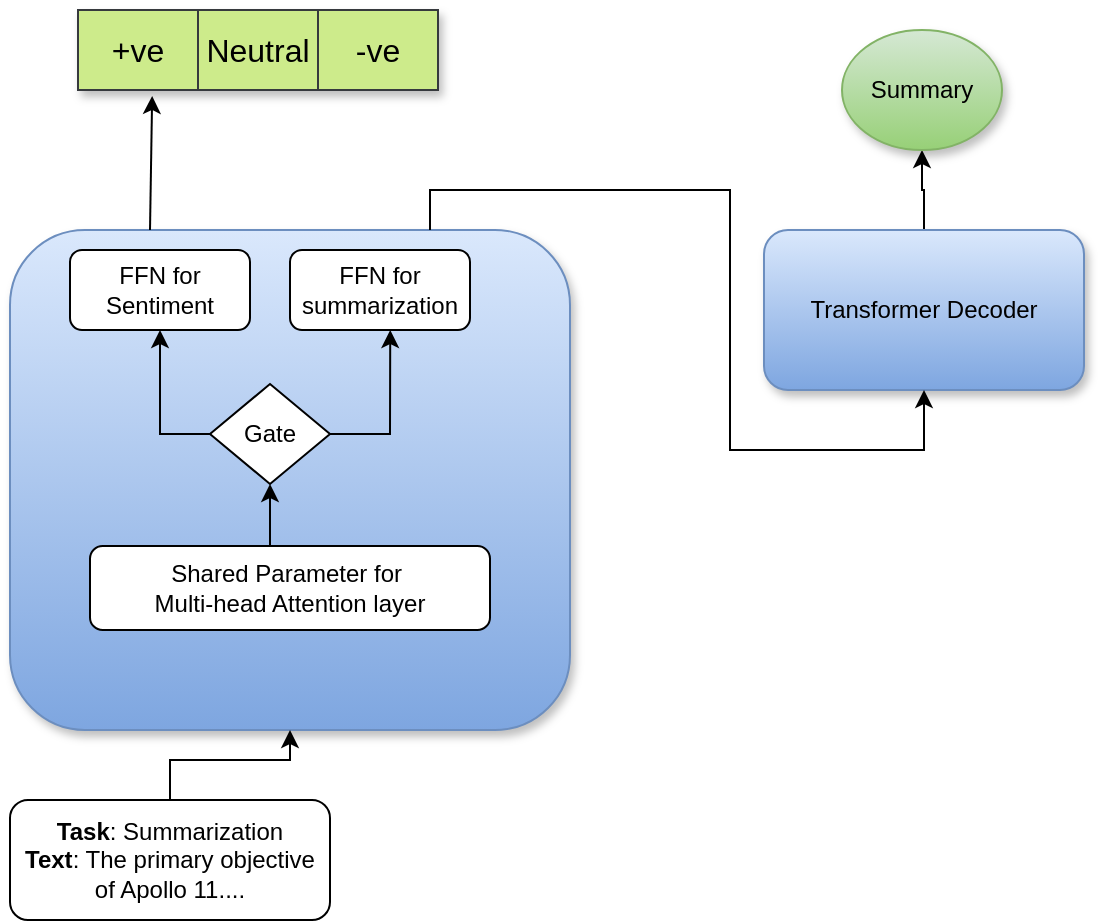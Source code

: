 <mxfile version="26.0.11">
  <diagram name="Page-1" id="zDbcuBKITNHPSq4OE92L">
    <mxGraphModel dx="1313" dy="790" grid="1" gridSize="10" guides="1" tooltips="1" connect="1" arrows="1" fold="1" page="1" pageScale="1" pageWidth="850" pageHeight="1100" math="0" shadow="0">
      <root>
        <mxCell id="0" />
        <mxCell id="1" parent="0" />
        <mxCell id="Z-_FQZT7pGOxMyaGMhQ0-1" value="&lt;div&gt;&lt;br&gt;&lt;/div&gt;" style="rounded=1;whiteSpace=wrap;html=1;shadow=1;glass=0;fillColor=#dae8fc;strokeColor=#6c8ebf;gradientColor=#7ea6e0;" vertex="1" parent="1">
          <mxGeometry x="120" y="320" width="280" height="250" as="geometry" />
        </mxCell>
        <mxCell id="Z-_FQZT7pGOxMyaGMhQ0-22" value="" style="edgeStyle=orthogonalEdgeStyle;rounded=0;orthogonalLoop=1;jettySize=auto;html=1;" edge="1" parent="1" source="Z-_FQZT7pGOxMyaGMhQ0-2" target="Z-_FQZT7pGOxMyaGMhQ0-21">
          <mxGeometry relative="1" as="geometry" />
        </mxCell>
        <mxCell id="Z-_FQZT7pGOxMyaGMhQ0-2" value="&lt;div&gt;Transformer Decoder&lt;/div&gt;" style="rounded=1;whiteSpace=wrap;html=1;shadow=1;fillColor=#dae8fc;strokeColor=#6c8ebf;gradientColor=#7ea6e0;" vertex="1" parent="1">
          <mxGeometry x="497" y="320" width="160" height="80" as="geometry" />
        </mxCell>
        <mxCell id="Z-_FQZT7pGOxMyaGMhQ0-6" value="" style="endArrow=classic;html=1;rounded=0;exitX=0.75;exitY=0;exitDx=0;exitDy=0;entryX=0.5;entryY=1;entryDx=0;entryDy=0;" edge="1" parent="1" source="Z-_FQZT7pGOxMyaGMhQ0-1" target="Z-_FQZT7pGOxMyaGMhQ0-2">
          <mxGeometry width="50" height="50" relative="1" as="geometry">
            <mxPoint x="241" y="320" as="sourcePoint" />
            <mxPoint x="422" y="400" as="targetPoint" />
            <Array as="points">
              <mxPoint x="330" y="300" />
              <mxPoint x="480" y="300" />
              <mxPoint x="480" y="430" />
              <mxPoint x="577" y="430" />
            </Array>
          </mxGeometry>
        </mxCell>
        <mxCell id="Z-_FQZT7pGOxMyaGMhQ0-7" value="" style="shape=table;startSize=0;container=1;collapsible=0;childLayout=tableLayout;fontSize=16;rounded=1;shadow=1;fillColor=#cdeb8b;strokeColor=#36393d;" vertex="1" parent="1">
          <mxGeometry x="154" y="210" width="180" height="40" as="geometry" />
        </mxCell>
        <mxCell id="Z-_FQZT7pGOxMyaGMhQ0-8" value="" style="shape=tableRow;horizontal=0;startSize=0;swimlaneHead=0;swimlaneBody=0;strokeColor=inherit;top=0;left=0;bottom=0;right=0;collapsible=0;dropTarget=0;fillColor=none;points=[[0,0.5],[1,0.5]];portConstraint=eastwest;fontSize=16;" vertex="1" parent="Z-_FQZT7pGOxMyaGMhQ0-7">
          <mxGeometry width="180" height="40" as="geometry" />
        </mxCell>
        <mxCell id="Z-_FQZT7pGOxMyaGMhQ0-9" value="+ve" style="shape=partialRectangle;html=1;whiteSpace=wrap;connectable=0;strokeColor=inherit;overflow=hidden;fillColor=none;top=0;left=0;bottom=0;right=0;pointerEvents=1;fontSize=16;" vertex="1" parent="Z-_FQZT7pGOxMyaGMhQ0-8">
          <mxGeometry width="60" height="40" as="geometry">
            <mxRectangle width="60" height="40" as="alternateBounds" />
          </mxGeometry>
        </mxCell>
        <mxCell id="Z-_FQZT7pGOxMyaGMhQ0-10" value="Neutral" style="shape=partialRectangle;html=1;whiteSpace=wrap;connectable=0;strokeColor=inherit;overflow=hidden;fillColor=none;top=0;left=0;bottom=0;right=0;pointerEvents=1;fontSize=16;" vertex="1" parent="Z-_FQZT7pGOxMyaGMhQ0-8">
          <mxGeometry x="60" width="60" height="40" as="geometry">
            <mxRectangle width="60" height="40" as="alternateBounds" />
          </mxGeometry>
        </mxCell>
        <mxCell id="Z-_FQZT7pGOxMyaGMhQ0-11" value="-ve" style="shape=partialRectangle;html=1;whiteSpace=wrap;connectable=0;strokeColor=inherit;overflow=hidden;fillColor=none;top=0;left=0;bottom=0;right=0;pointerEvents=1;fontSize=16;" vertex="1" parent="Z-_FQZT7pGOxMyaGMhQ0-8">
          <mxGeometry x="120" width="60" height="40" as="geometry">
            <mxRectangle width="60" height="40" as="alternateBounds" />
          </mxGeometry>
        </mxCell>
        <mxCell id="Z-_FQZT7pGOxMyaGMhQ0-20" value="" style="endArrow=classic;html=1;rounded=0;entryX=0.206;entryY=1.075;entryDx=0;entryDy=0;entryPerimeter=0;exitX=0.25;exitY=0;exitDx=0;exitDy=0;" edge="1" parent="1" source="Z-_FQZT7pGOxMyaGMhQ0-1" target="Z-_FQZT7pGOxMyaGMhQ0-8">
          <mxGeometry width="50" height="50" relative="1" as="geometry">
            <mxPoint x="160" y="300" as="sourcePoint" />
            <mxPoint x="450" y="390" as="targetPoint" />
          </mxGeometry>
        </mxCell>
        <mxCell id="Z-_FQZT7pGOxMyaGMhQ0-21" value="Summary" style="ellipse;whiteSpace=wrap;html=1;shadow=1;fillColor=#d5e8d4;gradientColor=#97d077;strokeColor=#82b366;" vertex="1" parent="1">
          <mxGeometry x="536" y="220" width="80" height="60" as="geometry" />
        </mxCell>
        <mxCell id="Z-_FQZT7pGOxMyaGMhQ0-24" value="" style="edgeStyle=orthogonalEdgeStyle;rounded=0;orthogonalLoop=1;jettySize=auto;html=1;" edge="1" parent="1" source="Z-_FQZT7pGOxMyaGMhQ0-23" target="Z-_FQZT7pGOxMyaGMhQ0-1">
          <mxGeometry relative="1" as="geometry" />
        </mxCell>
        <mxCell id="Z-_FQZT7pGOxMyaGMhQ0-23" value="&lt;div&gt;&lt;b&gt;Task&lt;/b&gt;: Summarization&lt;/div&gt;&lt;div&gt;&lt;b&gt;Text&lt;/b&gt;: The primary objective of Apollo 11....&lt;/div&gt;" style="rounded=1;whiteSpace=wrap;html=1;" vertex="1" parent="1">
          <mxGeometry x="120" y="605" width="160" height="60" as="geometry" />
        </mxCell>
        <mxCell id="Z-_FQZT7pGOxMyaGMhQ0-27" value="" style="edgeStyle=orthogonalEdgeStyle;rounded=0;orthogonalLoop=1;jettySize=auto;html=1;" edge="1" parent="1" source="Z-_FQZT7pGOxMyaGMhQ0-25" target="Z-_FQZT7pGOxMyaGMhQ0-26">
          <mxGeometry relative="1" as="geometry">
            <Array as="points">
              <mxPoint x="250" y="470" />
              <mxPoint x="250" y="470" />
            </Array>
          </mxGeometry>
        </mxCell>
        <mxCell id="Z-_FQZT7pGOxMyaGMhQ0-25" value="&lt;div&gt;Shared Parameter for&amp;nbsp;&lt;/div&gt;&lt;div&gt;Multi-head Attention layer&lt;/div&gt;" style="rounded=1;whiteSpace=wrap;html=1;" vertex="1" parent="1">
          <mxGeometry x="160" y="478" width="200" height="42" as="geometry" />
        </mxCell>
        <mxCell id="Z-_FQZT7pGOxMyaGMhQ0-26" value="Gate" style="rhombus;whiteSpace=wrap;html=1;" vertex="1" parent="1">
          <mxGeometry x="220" y="397" width="60" height="50" as="geometry" />
        </mxCell>
        <mxCell id="Z-_FQZT7pGOxMyaGMhQ0-28" value="FFN for Sentiment" style="rounded=1;whiteSpace=wrap;html=1;" vertex="1" parent="1">
          <mxGeometry x="150" y="330" width="90" height="40" as="geometry" />
        </mxCell>
        <mxCell id="Z-_FQZT7pGOxMyaGMhQ0-29" value="FFN for summarization" style="rounded=1;whiteSpace=wrap;html=1;" vertex="1" parent="1">
          <mxGeometry x="260" y="330" width="90" height="40" as="geometry" />
        </mxCell>
        <mxCell id="Z-_FQZT7pGOxMyaGMhQ0-35" value="" style="endArrow=classic;html=1;rounded=0;exitX=1;exitY=0.5;exitDx=0;exitDy=0;entryX=0.679;entryY=0.2;entryDx=0;entryDy=0;entryPerimeter=0;" edge="1" parent="1" source="Z-_FQZT7pGOxMyaGMhQ0-26" target="Z-_FQZT7pGOxMyaGMhQ0-1">
          <mxGeometry width="50" height="50" relative="1" as="geometry">
            <mxPoint x="400" y="560" as="sourcePoint" />
            <mxPoint x="450" y="510" as="targetPoint" />
            <Array as="points">
              <mxPoint x="310" y="422" />
            </Array>
          </mxGeometry>
        </mxCell>
        <mxCell id="Z-_FQZT7pGOxMyaGMhQ0-36" value="" style="endArrow=classic;html=1;rounded=0;exitX=0;exitY=0.5;exitDx=0;exitDy=0;entryX=0.5;entryY=1;entryDx=0;entryDy=0;" edge="1" parent="1" source="Z-_FQZT7pGOxMyaGMhQ0-26" target="Z-_FQZT7pGOxMyaGMhQ0-28">
          <mxGeometry width="50" height="50" relative="1" as="geometry">
            <mxPoint x="400" y="560" as="sourcePoint" />
            <mxPoint x="450" y="510" as="targetPoint" />
            <Array as="points">
              <mxPoint x="195" y="422" />
            </Array>
          </mxGeometry>
        </mxCell>
      </root>
    </mxGraphModel>
  </diagram>
</mxfile>
